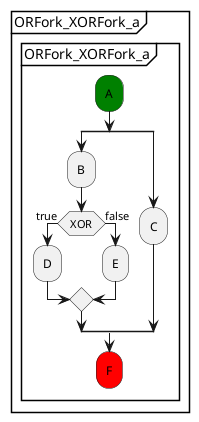 @startuml
partition "ORFork_XORFork_a" {
    group "ORFork_XORFork_a"
        #green:A;
        split
            :B;
            if (XOR) then (true)
                :D;
            else (false)
                :E;
            endif
        split again
            :C;
        end split
        #red:F;
    end group
}
@enduml
